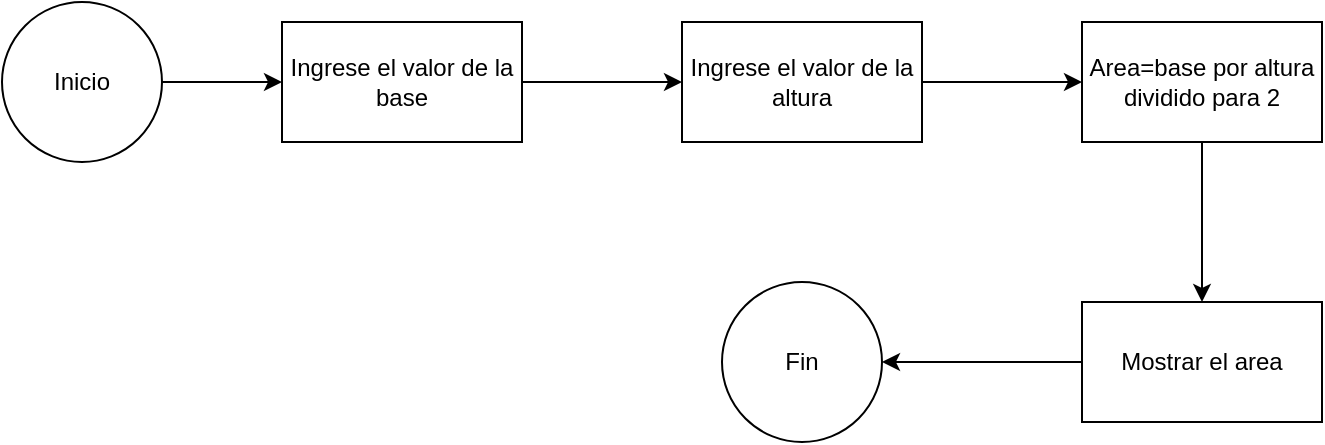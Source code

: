 <mxfile version="26.2.9">
  <diagram name="Page-1" id="Dopk1gnTmT2kTfZfCHLD">
    <mxGraphModel dx="1019" dy="596" grid="1" gridSize="10" guides="1" tooltips="1" connect="1" arrows="1" fold="1" page="1" pageScale="1" pageWidth="827" pageHeight="1169" math="0" shadow="0">
      <root>
        <mxCell id="0" />
        <mxCell id="1" parent="0" />
        <mxCell id="OZLMkeX_wSnQI868Ix0H-3" value="" style="edgeStyle=orthogonalEdgeStyle;rounded=0;orthogonalLoop=1;jettySize=auto;html=1;" edge="1" parent="1" source="OZLMkeX_wSnQI868Ix0H-1" target="OZLMkeX_wSnQI868Ix0H-2">
          <mxGeometry relative="1" as="geometry" />
        </mxCell>
        <mxCell id="OZLMkeX_wSnQI868Ix0H-1" value="Inicio" style="ellipse;whiteSpace=wrap;html=1;aspect=fixed;" vertex="1" parent="1">
          <mxGeometry x="50" y="50" width="80" height="80" as="geometry" />
        </mxCell>
        <mxCell id="OZLMkeX_wSnQI868Ix0H-5" value="" style="edgeStyle=orthogonalEdgeStyle;rounded=0;orthogonalLoop=1;jettySize=auto;html=1;" edge="1" parent="1" source="OZLMkeX_wSnQI868Ix0H-2" target="OZLMkeX_wSnQI868Ix0H-4">
          <mxGeometry relative="1" as="geometry" />
        </mxCell>
        <mxCell id="OZLMkeX_wSnQI868Ix0H-2" value="Ingrese el valor de la base" style="whiteSpace=wrap;html=1;" vertex="1" parent="1">
          <mxGeometry x="190" y="60" width="120" height="60" as="geometry" />
        </mxCell>
        <mxCell id="OZLMkeX_wSnQI868Ix0H-7" value="" style="edgeStyle=orthogonalEdgeStyle;rounded=0;orthogonalLoop=1;jettySize=auto;html=1;" edge="1" parent="1" source="OZLMkeX_wSnQI868Ix0H-4" target="OZLMkeX_wSnQI868Ix0H-6">
          <mxGeometry relative="1" as="geometry" />
        </mxCell>
        <mxCell id="OZLMkeX_wSnQI868Ix0H-4" value="Ingrese el valor de la altura" style="whiteSpace=wrap;html=1;" vertex="1" parent="1">
          <mxGeometry x="390" y="60" width="120" height="60" as="geometry" />
        </mxCell>
        <mxCell id="OZLMkeX_wSnQI868Ix0H-9" value="" style="edgeStyle=orthogonalEdgeStyle;rounded=0;orthogonalLoop=1;jettySize=auto;html=1;" edge="1" parent="1" source="OZLMkeX_wSnQI868Ix0H-6" target="OZLMkeX_wSnQI868Ix0H-8">
          <mxGeometry relative="1" as="geometry" />
        </mxCell>
        <mxCell id="OZLMkeX_wSnQI868Ix0H-6" value="Area=base por altura dividido para 2" style="whiteSpace=wrap;html=1;" vertex="1" parent="1">
          <mxGeometry x="590" y="60" width="120" height="60" as="geometry" />
        </mxCell>
        <mxCell id="OZLMkeX_wSnQI868Ix0H-11" value="" style="edgeStyle=orthogonalEdgeStyle;rounded=0;orthogonalLoop=1;jettySize=auto;html=1;" edge="1" parent="1" source="OZLMkeX_wSnQI868Ix0H-8" target="OZLMkeX_wSnQI868Ix0H-10">
          <mxGeometry relative="1" as="geometry" />
        </mxCell>
        <mxCell id="OZLMkeX_wSnQI868Ix0H-8" value="Mostrar el area" style="whiteSpace=wrap;html=1;" vertex="1" parent="1">
          <mxGeometry x="590" y="200" width="120" height="60" as="geometry" />
        </mxCell>
        <mxCell id="OZLMkeX_wSnQI868Ix0H-10" value="Fin" style="ellipse;whiteSpace=wrap;html=1;" vertex="1" parent="1">
          <mxGeometry x="410" y="190" width="80" height="80" as="geometry" />
        </mxCell>
      </root>
    </mxGraphModel>
  </diagram>
</mxfile>
